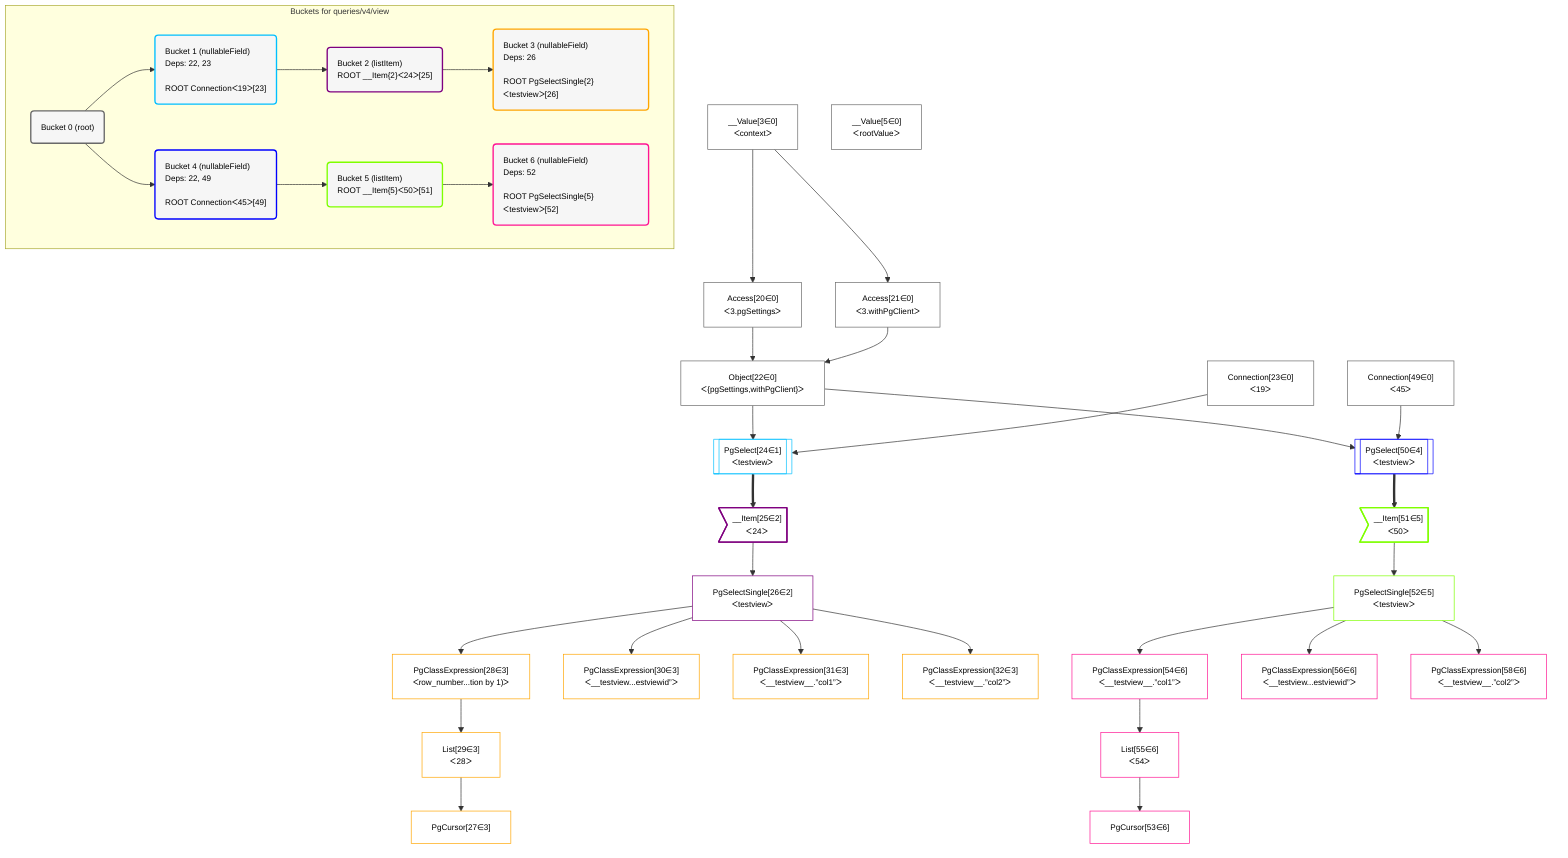 %%{init: {'themeVariables': { 'fontSize': '12px'}}}%%
graph TD
    classDef path fill:#eee,stroke:#000,color:#000
    classDef plan fill:#fff,stroke-width:1px,color:#000
    classDef itemplan fill:#fff,stroke-width:2px,color:#000
    classDef sideeffectplan fill:#f00,stroke-width:2px,color:#000
    classDef bucket fill:#f6f6f6,color:#000,stroke-width:2px,text-align:left


    %% define steps
    __Value3["__Value[3∈0]<br />ᐸcontextᐳ"]:::plan
    __Value5["__Value[5∈0]<br />ᐸrootValueᐳ"]:::plan
    Access20["Access[20∈0]<br />ᐸ3.pgSettingsᐳ"]:::plan
    Access21["Access[21∈0]<br />ᐸ3.withPgClientᐳ"]:::plan
    Object22["Object[22∈0]<br />ᐸ{pgSettings,withPgClient}ᐳ"]:::plan
    Connection23["Connection[23∈0]<br />ᐸ19ᐳ"]:::plan
    PgSelect24[["PgSelect[24∈1]<br />ᐸtestviewᐳ"]]:::plan
    __Item25>"__Item[25∈2]<br />ᐸ24ᐳ"]:::itemplan
    PgSelectSingle26["PgSelectSingle[26∈2]<br />ᐸtestviewᐳ"]:::plan
    PgClassExpression28["PgClassExpression[28∈3]<br />ᐸrow_number...tion by 1)ᐳ"]:::plan
    List29["List[29∈3]<br />ᐸ28ᐳ"]:::plan
    PgCursor27["PgCursor[27∈3]"]:::plan
    PgClassExpression30["PgClassExpression[30∈3]<br />ᐸ__testview...estviewid”ᐳ"]:::plan
    PgClassExpression31["PgClassExpression[31∈3]<br />ᐸ__testview__.”col1”ᐳ"]:::plan
    PgClassExpression32["PgClassExpression[32∈3]<br />ᐸ__testview__.”col2”ᐳ"]:::plan
    Connection49["Connection[49∈0]<br />ᐸ45ᐳ"]:::plan
    PgSelect50[["PgSelect[50∈4]<br />ᐸtestviewᐳ"]]:::plan
    __Item51>"__Item[51∈5]<br />ᐸ50ᐳ"]:::itemplan
    PgSelectSingle52["PgSelectSingle[52∈5]<br />ᐸtestviewᐳ"]:::plan
    PgClassExpression54["PgClassExpression[54∈6]<br />ᐸ__testview__.”col1”ᐳ"]:::plan
    List55["List[55∈6]<br />ᐸ54ᐳ"]:::plan
    PgCursor53["PgCursor[53∈6]"]:::plan
    PgClassExpression56["PgClassExpression[56∈6]<br />ᐸ__testview...estviewid”ᐳ"]:::plan
    PgClassExpression58["PgClassExpression[58∈6]<br />ᐸ__testview__.”col2”ᐳ"]:::plan

    %% plan dependencies
    __Value3 --> Access20
    __Value3 --> Access21
    Access20 & Access21 --> Object22
    Object22 & Connection23 --> PgSelect24
    PgSelect24 ==> __Item25
    __Item25 --> PgSelectSingle26
    PgSelectSingle26 --> PgClassExpression28
    PgClassExpression28 --> List29
    List29 --> PgCursor27
    PgSelectSingle26 --> PgClassExpression30
    PgSelectSingle26 --> PgClassExpression31
    PgSelectSingle26 --> PgClassExpression32
    Object22 & Connection49 --> PgSelect50
    PgSelect50 ==> __Item51
    __Item51 --> PgSelectSingle52
    PgSelectSingle52 --> PgClassExpression54
    PgClassExpression54 --> List55
    List55 --> PgCursor53
    PgSelectSingle52 --> PgClassExpression56
    PgSelectSingle52 --> PgClassExpression58

    subgraph "Buckets for queries/v4/view"
    Bucket0("Bucket 0 (root)"):::bucket
    classDef bucket0 stroke:#696969
    class Bucket0,__Value3,__Value5,Access20,Access21,Object22,Connection23,Connection49 bucket0
    Bucket1("Bucket 1 (nullableField)<br />Deps: 22, 23<br /><br />ROOT Connectionᐸ19ᐳ[23]"):::bucket
    classDef bucket1 stroke:#00bfff
    class Bucket1,PgSelect24 bucket1
    Bucket2("Bucket 2 (listItem)<br />ROOT __Item{2}ᐸ24ᐳ[25]"):::bucket
    classDef bucket2 stroke:#7f007f
    class Bucket2,__Item25,PgSelectSingle26 bucket2
    Bucket3("Bucket 3 (nullableField)<br />Deps: 26<br /><br />ROOT PgSelectSingle{2}ᐸtestviewᐳ[26]"):::bucket
    classDef bucket3 stroke:#ffa500
    class Bucket3,PgCursor27,PgClassExpression28,List29,PgClassExpression30,PgClassExpression31,PgClassExpression32 bucket3
    Bucket4("Bucket 4 (nullableField)<br />Deps: 22, 49<br /><br />ROOT Connectionᐸ45ᐳ[49]"):::bucket
    classDef bucket4 stroke:#0000ff
    class Bucket4,PgSelect50 bucket4
    Bucket5("Bucket 5 (listItem)<br />ROOT __Item{5}ᐸ50ᐳ[51]"):::bucket
    classDef bucket5 stroke:#7fff00
    class Bucket5,__Item51,PgSelectSingle52 bucket5
    Bucket6("Bucket 6 (nullableField)<br />Deps: 52<br /><br />ROOT PgSelectSingle{5}ᐸtestviewᐳ[52]"):::bucket
    classDef bucket6 stroke:#ff1493
    class Bucket6,PgCursor53,PgClassExpression54,List55,PgClassExpression56,PgClassExpression58 bucket6
    Bucket0 --> Bucket1 & Bucket4
    Bucket1 --> Bucket2
    Bucket2 --> Bucket3
    Bucket4 --> Bucket5
    Bucket5 --> Bucket6
    end